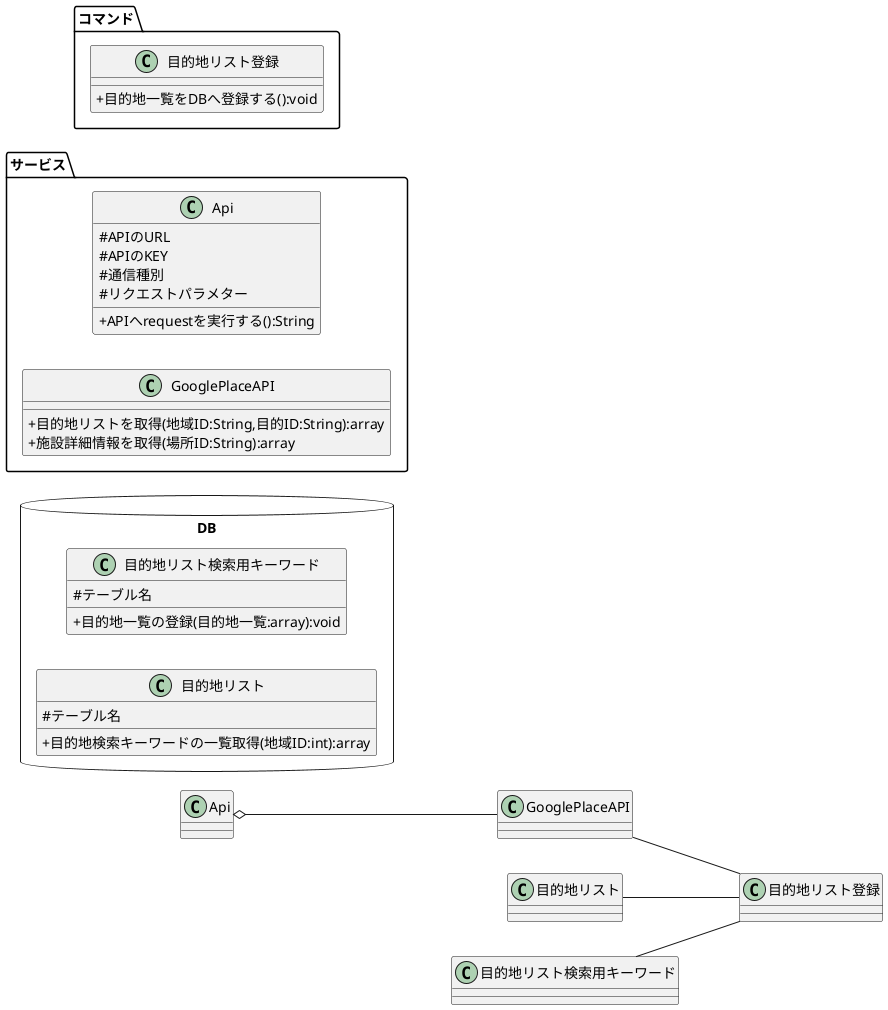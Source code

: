 @startuml

skinparam classAttributeIconSize 0

package DB <<Database>>  {
    left to right direction
    class 目的地リスト検索用キーワード {
        # テーブル名
        + 目的地一覧の登録(目的地一覧:array):void
    }
    
    class 目的地リスト{
        # テーブル名
        + 目的地検索キーワードの一覧取得(地域ID:int):array
    }
}

package サービス{
    left to right direction
    class Api {
        # APIのURL
        # APIのKEY
        # 通信種別
        # リクエストパラメター
        + APIへrequestを実行する():String
    }

    class GooglePlaceAPI {
        + 目的地リストを取得(地域ID:String,目的ID:String):array
        + 施設詳細情報を取得(場所ID:String):array
    }

    .Api o-- .GooglePlaceAPI
}

package コマンド{
    class 目的地リスト登録 {
        + 目的地一覧をDBへ登録する():void
    }

    .GooglePlaceAPI -- .目的地リスト登録
    .目的地リスト -- .目的地リスト登録
    .目的地リスト検索用キーワード -- .目的地リスト登録
}

@enduml